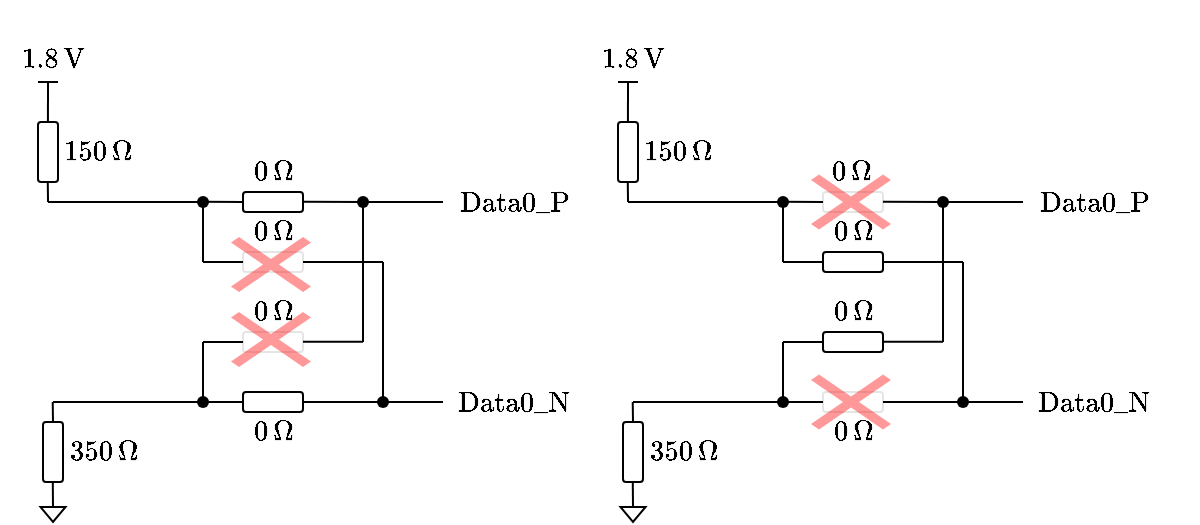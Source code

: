 <mxfile version="24.2.8" type="github">
  <diagram name="Seite-1" id="VKQOc1bhrzCOc8ad0ZN5">
    <mxGraphModel dx="1024" dy="619" grid="1" gridSize="10" guides="1" tooltips="1" connect="1" arrows="1" fold="1" page="1" pageScale="1" pageWidth="827" pageHeight="1169" math="1" shadow="0">
      <root>
        <mxCell id="0" />
        <mxCell id="1" parent="0" />
        <mxCell id="8GNoNin1cAINT3KggE_H-1" value="" style="rounded=1;whiteSpace=wrap;html=1;fillOpacity=100;strokeOpacity=10;rotation=-90;" vertex="1" parent="1">
          <mxGeometry x="287.5" y="154" width="10" height="30" as="geometry" />
        </mxCell>
        <mxCell id="8GNoNin1cAINT3KggE_H-2" value="" style="endArrow=none;html=1;rounded=0;" edge="1" parent="1">
          <mxGeometry width="50" height="50" relative="1" as="geometry">
            <mxPoint x="257.5" y="239" as="sourcePoint" />
            <mxPoint x="257.5" y="209" as="targetPoint" />
          </mxGeometry>
        </mxCell>
        <mxCell id="8GNoNin1cAINT3KggE_H-3" value="" style="endArrow=none;html=1;rounded=0;" edge="1" parent="1" source="8GNoNin1cAINT3KggE_H-24">
          <mxGeometry width="50" height="50" relative="1" as="geometry">
            <mxPoint x="182.5" y="239" as="sourcePoint" />
            <mxPoint x="262.5" y="239" as="targetPoint" />
          </mxGeometry>
        </mxCell>
        <mxCell id="8GNoNin1cAINT3KggE_H-4" value="" style="endArrow=none;html=1;rounded=0;" edge="1" parent="1" source="8GNoNin1cAINT3KggE_H-24">
          <mxGeometry width="50" height="50" relative="1" as="geometry">
            <mxPoint x="257.5" y="239" as="sourcePoint" />
            <mxPoint x="277.5" y="239" as="targetPoint" />
          </mxGeometry>
        </mxCell>
        <mxCell id="8GNoNin1cAINT3KggE_H-5" value="" style="endArrow=none;html=1;rounded=0;exitX=0.5;exitY=0;exitDx=0;exitDy=0;" edge="1" parent="1" source="8GNoNin1cAINT3KggE_H-29">
          <mxGeometry width="50" height="50" relative="1" as="geometry">
            <mxPoint x="271.5" y="139" as="sourcePoint" />
            <mxPoint x="256.5" y="138.9" as="targetPoint" />
          </mxGeometry>
        </mxCell>
        <mxCell id="8GNoNin1cAINT3KggE_H-6" value="" style="rounded=1;whiteSpace=wrap;html=1;" vertex="1" parent="1">
          <mxGeometry x="177.5" y="249" width="10" height="30" as="geometry" />
        </mxCell>
        <mxCell id="8GNoNin1cAINT3KggE_H-7" value="" style="endArrow=none;html=1;rounded=0;" edge="1" parent="1">
          <mxGeometry width="50" height="50" relative="1" as="geometry">
            <mxPoint x="182.5" y="249" as="sourcePoint" />
            <mxPoint x="182.36" y="239" as="targetPoint" />
          </mxGeometry>
        </mxCell>
        <mxCell id="8GNoNin1cAINT3KggE_H-8" value="" style="endArrow=none;html=1;rounded=0;exitX=0;exitY=0.5;exitDx=0;exitDy=0;" edge="1" parent="1" source="8GNoNin1cAINT3KggE_H-9">
          <mxGeometry width="50" height="50" relative="1" as="geometry">
            <mxPoint x="182.39" y="299" as="sourcePoint" />
            <mxPoint x="182.39" y="279" as="targetPoint" />
          </mxGeometry>
        </mxCell>
        <mxCell id="8GNoNin1cAINT3KggE_H-9" value="" style="triangle;whiteSpace=wrap;html=1;rotation=90;" vertex="1" parent="1">
          <mxGeometry x="178.75" y="289" width="7.5" height="12.5" as="geometry" />
        </mxCell>
        <mxCell id="8GNoNin1cAINT3KggE_H-10" value="" style="rounded=1;whiteSpace=wrap;html=1;" vertex="1" parent="1">
          <mxGeometry x="175" y="99" width="10" height="30" as="geometry" />
        </mxCell>
        <mxCell id="8GNoNin1cAINT3KggE_H-11" value="" style="endArrow=none;html=1;rounded=0;" edge="1" parent="1">
          <mxGeometry width="50" height="50" relative="1" as="geometry">
            <mxPoint x="255" y="139" as="sourcePoint" />
            <mxPoint x="260" y="139" as="targetPoint" />
          </mxGeometry>
        </mxCell>
        <mxCell id="8GNoNin1cAINT3KggE_H-13" value="" style="endArrow=none;html=1;rounded=0;" edge="1" parent="1">
          <mxGeometry width="50" height="50" relative="1" as="geometry">
            <mxPoint x="180.02" y="139" as="sourcePoint" />
            <mxPoint x="179.88" y="129" as="targetPoint" />
          </mxGeometry>
        </mxCell>
        <mxCell id="8GNoNin1cAINT3KggE_H-14" value="" style="endArrow=none;html=1;rounded=0;exitX=0;exitY=0.5;exitDx=0;exitDy=0;" edge="1" parent="1">
          <mxGeometry width="50" height="50" relative="1" as="geometry">
            <mxPoint x="179.97" y="99" as="sourcePoint" />
            <mxPoint x="180" y="79" as="targetPoint" />
          </mxGeometry>
        </mxCell>
        <mxCell id="8GNoNin1cAINT3KggE_H-16" value="" style="endArrow=none;html=1;rounded=0;" edge="1" parent="1">
          <mxGeometry width="50" height="50" relative="1" as="geometry">
            <mxPoint x="185" y="79" as="sourcePoint" />
            <mxPoint x="175" y="79" as="targetPoint" />
            <Array as="points">
              <mxPoint x="175" y="79" />
            </Array>
          </mxGeometry>
        </mxCell>
        <mxCell id="8GNoNin1cAINT3KggE_H-17" value="&lt;br&gt;&lt;div&gt;&lt;span lang=&quot;de&quot; class=&quot;BxUVEf ILfuVd&quot;&gt;&lt;span class=&quot;hgKElc&quot;&gt;$$150\,&amp;nbsp; \Omega$$&lt;/span&gt;&lt;/span&gt;&lt;div&gt;&lt;span lang=&quot;de&quot; class=&quot;BxUVEf ILfuVd&quot;&gt;&lt;span class=&quot;hgKElc&quot;&gt;&lt;br&gt;&lt;/span&gt;&lt;/span&gt;&lt;/div&gt;&lt;/div&gt;" style="text;html=1;align=center;verticalAlign=middle;whiteSpace=wrap;rounded=0;opacity=0;" vertex="1" parent="1">
          <mxGeometry x="160" y="99" width="90" height="30" as="geometry" />
        </mxCell>
        <mxCell id="8GNoNin1cAINT3KggE_H-18" value="$$\text{Data0_P}$$" style="text;html=1;align=center;verticalAlign=middle;whiteSpace=wrap;rounded=0;" vertex="1" parent="1">
          <mxGeometry x="387.5" y="124" width="50" height="30" as="geometry" />
        </mxCell>
        <mxCell id="8GNoNin1cAINT3KggE_H-21" value="&lt;br&gt;&lt;div&gt;&lt;span lang=&quot;de&quot; class=&quot;BxUVEf ILfuVd&quot;&gt;&lt;span class=&quot;hgKElc&quot;&gt;$$350\,&amp;nbsp; \Omega$$&lt;/span&gt;&lt;/span&gt;&lt;div&gt;&lt;span lang=&quot;de&quot; class=&quot;BxUVEf ILfuVd&quot;&gt;&lt;span class=&quot;hgKElc&quot;&gt;&lt;br&gt;&lt;/span&gt;&lt;/span&gt;&lt;/div&gt;&lt;/div&gt;" style="text;html=1;align=center;verticalAlign=middle;whiteSpace=wrap;rounded=0;opacity=0;" vertex="1" parent="1">
          <mxGeometry x="162.5" y="249" width="90" height="30" as="geometry" />
        </mxCell>
        <mxCell id="8GNoNin1cAINT3KggE_H-22" value="&lt;br&gt;&lt;div&gt;&lt;span lang=&quot;de&quot; class=&quot;BxUVEf ILfuVd&quot;&gt;&lt;span class=&quot;hgKElc&quot;&gt;$$1.8\, \text{V}$$&lt;/span&gt;&lt;/span&gt;&lt;/div&gt;" style="text;html=1;align=center;verticalAlign=middle;whiteSpace=wrap;rounded=0;opacity=40;" vertex="1" parent="1">
          <mxGeometry x="160" y="50" width="45" height="19" as="geometry" />
        </mxCell>
        <mxCell id="8GNoNin1cAINT3KggE_H-25" value="" style="endArrow=none;html=1;rounded=0;" edge="1" parent="1" source="8GNoNin1cAINT3KggE_H-35">
          <mxGeometry width="50" height="50" relative="1" as="geometry">
            <mxPoint x="255" y="139" as="sourcePoint" />
            <mxPoint x="259" y="139" as="targetPoint" />
          </mxGeometry>
        </mxCell>
        <mxCell id="8GNoNin1cAINT3KggE_H-27" value="$$\text{Data0_N}$$" style="text;html=1;align=center;verticalAlign=middle;whiteSpace=wrap;rounded=0;" vertex="1" parent="1">
          <mxGeometry x="387.5" y="224" width="50" height="30" as="geometry" />
        </mxCell>
        <mxCell id="8GNoNin1cAINT3KggE_H-28" value="" style="rounded=1;whiteSpace=wrap;html=1;fillOpacity=100;strokeOpacity=10;rotation=-90;" vertex="1" parent="1">
          <mxGeometry x="287.5" y="194" width="10" height="30" as="geometry" />
        </mxCell>
        <mxCell id="8GNoNin1cAINT3KggE_H-29" value="" style="rounded=1;whiteSpace=wrap;html=1;fillOpacity=100;strokeOpacity=100;rotation=-90;" vertex="1" parent="1">
          <mxGeometry x="287.5" y="124" width="10" height="30" as="geometry" />
        </mxCell>
        <mxCell id="8GNoNin1cAINT3KggE_H-32" value="" style="rounded=1;whiteSpace=wrap;html=1;fillOpacity=100;strokeOpacity=100;rotation=-90;" vertex="1" parent="1">
          <mxGeometry x="287.5" y="224" width="10" height="30" as="geometry" />
        </mxCell>
        <mxCell id="8GNoNin1cAINT3KggE_H-36" value="" style="endArrow=none;html=1;rounded=0;" edge="1" parent="1">
          <mxGeometry width="50" height="50" relative="1" as="geometry">
            <mxPoint x="180" y="139" as="sourcePoint" />
            <mxPoint x="255" y="139" as="targetPoint" />
          </mxGeometry>
        </mxCell>
        <mxCell id="8GNoNin1cAINT3KggE_H-37" value="" style="endArrow=none;html=1;rounded=0;" edge="1" parent="1" target="8GNoNin1cAINT3KggE_H-24">
          <mxGeometry width="50" height="50" relative="1" as="geometry">
            <mxPoint x="257.5" y="239" as="sourcePoint" />
            <mxPoint x="277.5" y="239" as="targetPoint" />
          </mxGeometry>
        </mxCell>
        <mxCell id="8GNoNin1cAINT3KggE_H-39" value="" style="endArrow=none;html=1;rounded=0;" edge="1" parent="1" source="8GNoNin1cAINT3KggE_H-35">
          <mxGeometry width="50" height="50" relative="1" as="geometry">
            <mxPoint x="257.4" y="164" as="sourcePoint" />
            <mxPoint x="257.4" y="139" as="targetPoint" />
          </mxGeometry>
        </mxCell>
        <mxCell id="8GNoNin1cAINT3KggE_H-41" value="" style="endArrow=none;html=1;rounded=0;" edge="1" parent="1" target="8GNoNin1cAINT3KggE_H-24">
          <mxGeometry width="50" height="50" relative="1" as="geometry">
            <mxPoint x="182.5" y="239" as="sourcePoint" />
            <mxPoint x="262.5" y="239" as="targetPoint" />
          </mxGeometry>
        </mxCell>
        <mxCell id="8GNoNin1cAINT3KggE_H-24" value="" style="shape=waypoint;sketch=0;fillStyle=solid;size=6;pointerEvents=1;points=[];fillColor=none;resizable=0;rotatable=0;perimeter=centerPerimeter;snapToPoint=1;" vertex="1" parent="1">
          <mxGeometry x="247.5" y="229" width="20" height="20" as="geometry" />
        </mxCell>
        <mxCell id="8GNoNin1cAINT3KggE_H-42" style="edgeStyle=orthogonalEdgeStyle;rounded=0;orthogonalLoop=1;jettySize=auto;html=1;entryX=0;entryY=0.2;entryDx=0;entryDy=0;entryPerimeter=0;" edge="1" parent="1">
          <mxGeometry relative="1" as="geometry">
            <mxPoint x="255" y="139" as="sourcePoint" />
            <mxPoint x="255" y="139" as="targetPoint" />
          </mxGeometry>
        </mxCell>
        <mxCell id="8GNoNin1cAINT3KggE_H-43" value="" style="endArrow=none;html=1;rounded=0;" edge="1" parent="1" target="8GNoNin1cAINT3KggE_H-35">
          <mxGeometry width="50" height="50" relative="1" as="geometry">
            <mxPoint x="255" y="139" as="sourcePoint" />
            <mxPoint x="259" y="139" as="targetPoint" />
          </mxGeometry>
        </mxCell>
        <mxCell id="8GNoNin1cAINT3KggE_H-44" value="" style="endArrow=none;html=1;rounded=0;" edge="1" parent="1" target="8GNoNin1cAINT3KggE_H-35">
          <mxGeometry width="50" height="50" relative="1" as="geometry">
            <mxPoint x="257.5" y="169" as="sourcePoint" />
            <mxPoint x="257.4" y="139" as="targetPoint" />
          </mxGeometry>
        </mxCell>
        <mxCell id="8GNoNin1cAINT3KggE_H-35" value="" style="shape=waypoint;sketch=0;fillStyle=solid;size=6;pointerEvents=1;points=[];fillColor=none;resizable=0;rotatable=0;perimeter=centerPerimeter;snapToPoint=1;" vertex="1" parent="1">
          <mxGeometry x="247.5" y="129" width="20" height="20" as="geometry" />
        </mxCell>
        <mxCell id="8GNoNin1cAINT3KggE_H-46" value="" style="endArrow=none;html=1;rounded=0;entryX=0.5;entryY=0;entryDx=0;entryDy=0;" edge="1" parent="1" target="8GNoNin1cAINT3KggE_H-28">
          <mxGeometry width="50" height="50" relative="1" as="geometry">
            <mxPoint x="257.5" y="209" as="sourcePoint" />
            <mxPoint x="317.5" y="169" as="targetPoint" />
          </mxGeometry>
        </mxCell>
        <mxCell id="8GNoNin1cAINT3KggE_H-47" value="" style="endArrow=none;html=1;rounded=0;entryX=0.5;entryY=0;entryDx=0;entryDy=0;" edge="1" parent="1" target="8GNoNin1cAINT3KggE_H-1">
          <mxGeometry width="50" height="50" relative="1" as="geometry">
            <mxPoint x="257.5" y="169" as="sourcePoint" />
            <mxPoint x="317.5" y="169" as="targetPoint" />
          </mxGeometry>
        </mxCell>
        <mxCell id="8GNoNin1cAINT3KggE_H-48" value="" style="endArrow=none;html=1;rounded=0;exitX=0.5;exitY=1;exitDx=0;exitDy=0;" edge="1" parent="1" source="8GNoNin1cAINT3KggE_H-1">
          <mxGeometry width="50" height="50" relative="1" as="geometry">
            <mxPoint x="297.5" y="249" as="sourcePoint" />
            <mxPoint x="347.5" y="169" as="targetPoint" />
          </mxGeometry>
        </mxCell>
        <mxCell id="8GNoNin1cAINT3KggE_H-49" value="" style="endArrow=none;html=1;rounded=0;exitX=0.5;exitY=1;exitDx=0;exitDy=0;" edge="1" parent="1">
          <mxGeometry width="50" height="50" relative="1" as="geometry">
            <mxPoint x="307.5" y="208.92" as="sourcePoint" />
            <mxPoint x="337.5" y="208.92" as="targetPoint" />
          </mxGeometry>
        </mxCell>
        <mxCell id="8GNoNin1cAINT3KggE_H-50" value="" style="endArrow=none;html=1;rounded=0;" edge="1" parent="1">
          <mxGeometry width="50" height="50" relative="1" as="geometry">
            <mxPoint x="337.5" y="209" as="sourcePoint" />
            <mxPoint x="337.5" y="139" as="targetPoint" />
          </mxGeometry>
        </mxCell>
        <mxCell id="8GNoNin1cAINT3KggE_H-51" value="" style="endArrow=none;html=1;rounded=0;" edge="1" parent="1" source="8GNoNin1cAINT3KggE_H-52">
          <mxGeometry width="50" height="50" relative="1" as="geometry">
            <mxPoint x="367.5" y="139" as="sourcePoint" />
            <mxPoint x="307.5" y="138.92" as="targetPoint" />
          </mxGeometry>
        </mxCell>
        <mxCell id="8GNoNin1cAINT3KggE_H-53" value="" style="endArrow=none;html=1;rounded=0;" edge="1" parent="1" target="8GNoNin1cAINT3KggE_H-52">
          <mxGeometry width="50" height="50" relative="1" as="geometry">
            <mxPoint x="377.5" y="139" as="sourcePoint" />
            <mxPoint x="307.5" y="138.92" as="targetPoint" />
          </mxGeometry>
        </mxCell>
        <mxCell id="8GNoNin1cAINT3KggE_H-52" value="" style="shape=waypoint;sketch=0;fillStyle=solid;size=6;pointerEvents=1;points=[];fillColor=none;resizable=0;rotatable=0;perimeter=centerPerimeter;snapToPoint=1;" vertex="1" parent="1">
          <mxGeometry x="327.5" y="129" width="20" height="20" as="geometry" />
        </mxCell>
        <mxCell id="8GNoNin1cAINT3KggE_H-54" value="" style="endArrow=none;html=1;rounded=0;" edge="1" parent="1">
          <mxGeometry width="50" height="50" relative="1" as="geometry">
            <mxPoint x="347.5" y="239" as="sourcePoint" />
            <mxPoint x="347.5" y="169" as="targetPoint" />
          </mxGeometry>
        </mxCell>
        <mxCell id="8GNoNin1cAINT3KggE_H-55" value="" style="endArrow=none;html=1;rounded=0;exitDx=0;exitDy=0;" edge="1" parent="1" source="8GNoNin1cAINT3KggE_H-56">
          <mxGeometry width="50" height="50" relative="1" as="geometry">
            <mxPoint x="297.5" y="259" as="sourcePoint" />
            <mxPoint x="377.5" y="239" as="targetPoint" />
          </mxGeometry>
        </mxCell>
        <mxCell id="8GNoNin1cAINT3KggE_H-57" value="" style="endArrow=none;html=1;rounded=0;exitX=0.5;exitY=1;exitDx=0;exitDy=0;" edge="1" parent="1" source="8GNoNin1cAINT3KggE_H-32" target="8GNoNin1cAINT3KggE_H-56">
          <mxGeometry width="50" height="50" relative="1" as="geometry">
            <mxPoint x="307.5" y="239" as="sourcePoint" />
            <mxPoint x="377.5" y="239" as="targetPoint" />
          </mxGeometry>
        </mxCell>
        <mxCell id="8GNoNin1cAINT3KggE_H-56" value="" style="shape=waypoint;sketch=0;fillStyle=solid;size=6;pointerEvents=1;points=[];fillColor=none;resizable=0;rotatable=0;perimeter=centerPerimeter;snapToPoint=1;" vertex="1" parent="1">
          <mxGeometry x="337.5" y="229" width="20" height="20" as="geometry" />
        </mxCell>
        <mxCell id="8GNoNin1cAINT3KggE_H-59" value="&lt;br&gt;&lt;div&gt;&lt;span lang=&quot;de&quot; class=&quot;BxUVEf ILfuVd&quot;&gt;&lt;span class=&quot;hgKElc&quot;&gt;$$0\,&amp;nbsp; \Omega$$&lt;/span&gt;&lt;/span&gt;&lt;div&gt;&lt;span lang=&quot;de&quot; class=&quot;BxUVEf ILfuVd&quot;&gt;&lt;span class=&quot;hgKElc&quot;&gt;&lt;br&gt;&lt;/span&gt;&lt;/span&gt;&lt;/div&gt;&lt;/div&gt;" style="text;html=1;align=center;verticalAlign=middle;whiteSpace=wrap;rounded=0;opacity=0;" vertex="1" parent="1">
          <mxGeometry x="247.5" y="239" width="90" height="30" as="geometry" />
        </mxCell>
        <mxCell id="8GNoNin1cAINT3KggE_H-60" value="&lt;br&gt;&lt;div&gt;&lt;span lang=&quot;de&quot; class=&quot;BxUVEf ILfuVd&quot;&gt;&lt;span class=&quot;hgKElc&quot;&gt;$$0\,&amp;nbsp; \Omega$$&lt;/span&gt;&lt;/span&gt;&lt;div&gt;&lt;span lang=&quot;de&quot; class=&quot;BxUVEf ILfuVd&quot;&gt;&lt;span class=&quot;hgKElc&quot;&gt;&lt;br&gt;&lt;/span&gt;&lt;/span&gt;&lt;/div&gt;&lt;/div&gt;" style="text;html=1;align=center;verticalAlign=middle;whiteSpace=wrap;rounded=0;opacity=0;" vertex="1" parent="1">
          <mxGeometry x="247.5" y="179" width="90" height="30" as="geometry" />
        </mxCell>
        <mxCell id="8GNoNin1cAINT3KggE_H-61" value="&lt;br&gt;&lt;div&gt;&lt;span lang=&quot;de&quot; class=&quot;BxUVEf ILfuVd&quot;&gt;&lt;span class=&quot;hgKElc&quot;&gt;$$0\,&amp;nbsp; \Omega$$&lt;/span&gt;&lt;/span&gt;&lt;div&gt;&lt;span lang=&quot;de&quot; class=&quot;BxUVEf ILfuVd&quot;&gt;&lt;span class=&quot;hgKElc&quot;&gt;&lt;br&gt;&lt;/span&gt;&lt;/span&gt;&lt;/div&gt;&lt;/div&gt;" style="text;html=1;align=center;verticalAlign=middle;whiteSpace=wrap;rounded=0;opacity=0;" vertex="1" parent="1">
          <mxGeometry x="247.5" y="139" width="90" height="30" as="geometry" />
        </mxCell>
        <mxCell id="8GNoNin1cAINT3KggE_H-62" value="&lt;br&gt;&lt;div&gt;&lt;span lang=&quot;de&quot; class=&quot;BxUVEf ILfuVd&quot;&gt;&lt;span class=&quot;hgKElc&quot;&gt;$$0\,&amp;nbsp; \Omega$$&lt;/span&gt;&lt;/span&gt;&lt;div&gt;&lt;span lang=&quot;de&quot; class=&quot;BxUVEf ILfuVd&quot;&gt;&lt;span class=&quot;hgKElc&quot;&gt;&lt;br&gt;&lt;/span&gt;&lt;/span&gt;&lt;/div&gt;&lt;/div&gt;" style="text;html=1;align=center;verticalAlign=middle;whiteSpace=wrap;rounded=0;opacity=0;" vertex="1" parent="1">
          <mxGeometry x="247.5" y="109" width="90" height="30" as="geometry" />
        </mxCell>
        <mxCell id="8GNoNin1cAINT3KggE_H-64" value="" style="shape=mxgraph.mockup.markup.redX;fillColor=#ff0000;html=1;shadow=0;whiteSpace=wrap;strokeColor=none;strokeOpacity=40;fillOpacity=40;" vertex="1" parent="1">
          <mxGeometry x="271.5" y="156.5" width="40" height="27.5" as="geometry" />
        </mxCell>
        <mxCell id="8GNoNin1cAINT3KggE_H-65" value="" style="shape=mxgraph.mockup.markup.redX;fillColor=#ff0000;html=1;shadow=0;whiteSpace=wrap;strokeColor=none;strokeOpacity=40;fillOpacity=40;" vertex="1" parent="1">
          <mxGeometry x="271.5" y="194" width="40" height="27.5" as="geometry" />
        </mxCell>
        <mxCell id="8GNoNin1cAINT3KggE_H-68" value="" style="rounded=1;whiteSpace=wrap;html=1;fillOpacity=100;strokeOpacity=100;rotation=-90;" vertex="1" parent="1">
          <mxGeometry x="577.5" y="154" width="10" height="30" as="geometry" />
        </mxCell>
        <mxCell id="8GNoNin1cAINT3KggE_H-69" value="" style="endArrow=none;html=1;rounded=0;" edge="1" parent="1">
          <mxGeometry width="50" height="50" relative="1" as="geometry">
            <mxPoint x="547.5" y="239" as="sourcePoint" />
            <mxPoint x="547.5" y="209" as="targetPoint" />
          </mxGeometry>
        </mxCell>
        <mxCell id="8GNoNin1cAINT3KggE_H-70" value="" style="endArrow=none;html=1;rounded=0;" edge="1" parent="1" source="8GNoNin1cAINT3KggE_H-95">
          <mxGeometry width="50" height="50" relative="1" as="geometry">
            <mxPoint x="472.5" y="239" as="sourcePoint" />
            <mxPoint x="552.5" y="239" as="targetPoint" />
          </mxGeometry>
        </mxCell>
        <mxCell id="8GNoNin1cAINT3KggE_H-71" value="" style="endArrow=none;html=1;rounded=0;" edge="1" parent="1" source="8GNoNin1cAINT3KggE_H-95">
          <mxGeometry width="50" height="50" relative="1" as="geometry">
            <mxPoint x="547.5" y="239" as="sourcePoint" />
            <mxPoint x="567.5" y="239" as="targetPoint" />
          </mxGeometry>
        </mxCell>
        <mxCell id="8GNoNin1cAINT3KggE_H-72" value="" style="endArrow=none;html=1;rounded=0;exitX=0.5;exitY=0;exitDx=0;exitDy=0;" edge="1" parent="1" source="8GNoNin1cAINT3KggE_H-89">
          <mxGeometry width="50" height="50" relative="1" as="geometry">
            <mxPoint x="561.5" y="139" as="sourcePoint" />
            <mxPoint x="546.5" y="138.9" as="targetPoint" />
          </mxGeometry>
        </mxCell>
        <mxCell id="8GNoNin1cAINT3KggE_H-73" value="" style="rounded=1;whiteSpace=wrap;html=1;" vertex="1" parent="1">
          <mxGeometry x="467.5" y="249" width="10" height="30" as="geometry" />
        </mxCell>
        <mxCell id="8GNoNin1cAINT3KggE_H-74" value="" style="endArrow=none;html=1;rounded=0;" edge="1" parent="1">
          <mxGeometry width="50" height="50" relative="1" as="geometry">
            <mxPoint x="472.5" y="249" as="sourcePoint" />
            <mxPoint x="472.36" y="239" as="targetPoint" />
          </mxGeometry>
        </mxCell>
        <mxCell id="8GNoNin1cAINT3KggE_H-75" value="" style="endArrow=none;html=1;rounded=0;exitX=0;exitY=0.5;exitDx=0;exitDy=0;" edge="1" parent="1" source="8GNoNin1cAINT3KggE_H-76">
          <mxGeometry width="50" height="50" relative="1" as="geometry">
            <mxPoint x="472.39" y="299" as="sourcePoint" />
            <mxPoint x="472.39" y="279" as="targetPoint" />
          </mxGeometry>
        </mxCell>
        <mxCell id="8GNoNin1cAINT3KggE_H-76" value="" style="triangle;whiteSpace=wrap;html=1;rotation=90;" vertex="1" parent="1">
          <mxGeometry x="468.75" y="289" width="7.5" height="12.5" as="geometry" />
        </mxCell>
        <mxCell id="8GNoNin1cAINT3KggE_H-77" value="" style="rounded=1;whiteSpace=wrap;html=1;" vertex="1" parent="1">
          <mxGeometry x="465" y="99" width="10" height="30" as="geometry" />
        </mxCell>
        <mxCell id="8GNoNin1cAINT3KggE_H-78" value="" style="endArrow=none;html=1;rounded=0;" edge="1" parent="1">
          <mxGeometry width="50" height="50" relative="1" as="geometry">
            <mxPoint x="545" y="139" as="sourcePoint" />
            <mxPoint x="550" y="139" as="targetPoint" />
          </mxGeometry>
        </mxCell>
        <mxCell id="8GNoNin1cAINT3KggE_H-79" value="" style="endArrow=none;html=1;rounded=0;" edge="1" parent="1">
          <mxGeometry width="50" height="50" relative="1" as="geometry">
            <mxPoint x="470.02" y="139" as="sourcePoint" />
            <mxPoint x="469.88" y="129" as="targetPoint" />
          </mxGeometry>
        </mxCell>
        <mxCell id="8GNoNin1cAINT3KggE_H-80" value="" style="endArrow=none;html=1;rounded=0;exitX=0;exitY=0.5;exitDx=0;exitDy=0;" edge="1" parent="1">
          <mxGeometry width="50" height="50" relative="1" as="geometry">
            <mxPoint x="469.97" y="99" as="sourcePoint" />
            <mxPoint x="470" y="79" as="targetPoint" />
          </mxGeometry>
        </mxCell>
        <mxCell id="8GNoNin1cAINT3KggE_H-81" value="" style="endArrow=none;html=1;rounded=0;" edge="1" parent="1">
          <mxGeometry width="50" height="50" relative="1" as="geometry">
            <mxPoint x="475" y="79" as="sourcePoint" />
            <mxPoint x="465" y="79" as="targetPoint" />
            <Array as="points">
              <mxPoint x="465" y="79" />
            </Array>
          </mxGeometry>
        </mxCell>
        <mxCell id="8GNoNin1cAINT3KggE_H-82" value="&lt;br&gt;&lt;div&gt;&lt;span lang=&quot;de&quot; class=&quot;BxUVEf ILfuVd&quot;&gt;&lt;span class=&quot;hgKElc&quot;&gt;$$150\,&amp;nbsp; \Omega$$&lt;/span&gt;&lt;/span&gt;&lt;div&gt;&lt;span lang=&quot;de&quot; class=&quot;BxUVEf ILfuVd&quot;&gt;&lt;span class=&quot;hgKElc&quot;&gt;&lt;br&gt;&lt;/span&gt;&lt;/span&gt;&lt;/div&gt;&lt;/div&gt;" style="text;html=1;align=center;verticalAlign=middle;whiteSpace=wrap;rounded=0;opacity=0;" vertex="1" parent="1">
          <mxGeometry x="450" y="99" width="90" height="30" as="geometry" />
        </mxCell>
        <mxCell id="8GNoNin1cAINT3KggE_H-83" value="$$\text{Data0_P}$$" style="text;html=1;align=center;verticalAlign=middle;whiteSpace=wrap;rounded=0;" vertex="1" parent="1">
          <mxGeometry x="677.5" y="124" width="50" height="30" as="geometry" />
        </mxCell>
        <mxCell id="8GNoNin1cAINT3KggE_H-84" value="&lt;br&gt;&lt;div&gt;&lt;span lang=&quot;de&quot; class=&quot;BxUVEf ILfuVd&quot;&gt;&lt;span class=&quot;hgKElc&quot;&gt;$$350\,&amp;nbsp; \Omega$$&lt;/span&gt;&lt;/span&gt;&lt;div&gt;&lt;span lang=&quot;de&quot; class=&quot;BxUVEf ILfuVd&quot;&gt;&lt;span class=&quot;hgKElc&quot;&gt;&lt;br&gt;&lt;/span&gt;&lt;/span&gt;&lt;/div&gt;&lt;/div&gt;" style="text;html=1;align=center;verticalAlign=middle;whiteSpace=wrap;rounded=0;opacity=0;" vertex="1" parent="1">
          <mxGeometry x="452.5" y="249" width="90" height="30" as="geometry" />
        </mxCell>
        <mxCell id="8GNoNin1cAINT3KggE_H-85" value="&lt;br&gt;&lt;div&gt;&lt;span lang=&quot;de&quot; class=&quot;BxUVEf ILfuVd&quot;&gt;&lt;span class=&quot;hgKElc&quot;&gt;$$1.8\, \text{V}$$&lt;/span&gt;&lt;/span&gt;&lt;/div&gt;" style="text;html=1;align=center;verticalAlign=middle;whiteSpace=wrap;rounded=0;opacity=40;" vertex="1" parent="1">
          <mxGeometry x="450" y="50" width="45" height="19" as="geometry" />
        </mxCell>
        <mxCell id="8GNoNin1cAINT3KggE_H-86" value="" style="endArrow=none;html=1;rounded=0;" edge="1" parent="1" source="8GNoNin1cAINT3KggE_H-99">
          <mxGeometry width="50" height="50" relative="1" as="geometry">
            <mxPoint x="545" y="139" as="sourcePoint" />
            <mxPoint x="549" y="139" as="targetPoint" />
          </mxGeometry>
        </mxCell>
        <mxCell id="8GNoNin1cAINT3KggE_H-87" value="$$\text{Data0_N}$$" style="text;html=1;align=center;verticalAlign=middle;whiteSpace=wrap;rounded=0;" vertex="1" parent="1">
          <mxGeometry x="677.5" y="224" width="50" height="30" as="geometry" />
        </mxCell>
        <mxCell id="8GNoNin1cAINT3KggE_H-88" value="" style="rounded=1;whiteSpace=wrap;html=1;fillOpacity=100;strokeOpacity=100;rotation=-90;" vertex="1" parent="1">
          <mxGeometry x="577.5" y="194" width="10" height="30" as="geometry" />
        </mxCell>
        <mxCell id="8GNoNin1cAINT3KggE_H-89" value="" style="rounded=1;whiteSpace=wrap;html=1;fillOpacity=100;strokeOpacity=10;rotation=-90;" vertex="1" parent="1">
          <mxGeometry x="577.5" y="124" width="10" height="30" as="geometry" />
        </mxCell>
        <mxCell id="8GNoNin1cAINT3KggE_H-90" value="" style="rounded=1;whiteSpace=wrap;html=1;fillOpacity=100;strokeOpacity=10;rotation=-90;" vertex="1" parent="1">
          <mxGeometry x="577.5" y="224" width="10" height="30" as="geometry" />
        </mxCell>
        <mxCell id="8GNoNin1cAINT3KggE_H-91" value="" style="endArrow=none;html=1;rounded=0;" edge="1" parent="1">
          <mxGeometry width="50" height="50" relative="1" as="geometry">
            <mxPoint x="470" y="139" as="sourcePoint" />
            <mxPoint x="545" y="139" as="targetPoint" />
          </mxGeometry>
        </mxCell>
        <mxCell id="8GNoNin1cAINT3KggE_H-92" value="" style="endArrow=none;html=1;rounded=0;" edge="1" parent="1" target="8GNoNin1cAINT3KggE_H-95">
          <mxGeometry width="50" height="50" relative="1" as="geometry">
            <mxPoint x="547.5" y="239" as="sourcePoint" />
            <mxPoint x="567.5" y="239" as="targetPoint" />
          </mxGeometry>
        </mxCell>
        <mxCell id="8GNoNin1cAINT3KggE_H-93" value="" style="endArrow=none;html=1;rounded=0;" edge="1" parent="1" source="8GNoNin1cAINT3KggE_H-99">
          <mxGeometry width="50" height="50" relative="1" as="geometry">
            <mxPoint x="547.4" y="164" as="sourcePoint" />
            <mxPoint x="547.4" y="139" as="targetPoint" />
          </mxGeometry>
        </mxCell>
        <mxCell id="8GNoNin1cAINT3KggE_H-94" value="" style="endArrow=none;html=1;rounded=0;" edge="1" parent="1" target="8GNoNin1cAINT3KggE_H-95">
          <mxGeometry width="50" height="50" relative="1" as="geometry">
            <mxPoint x="472.5" y="239" as="sourcePoint" />
            <mxPoint x="552.5" y="239" as="targetPoint" />
          </mxGeometry>
        </mxCell>
        <mxCell id="8GNoNin1cAINT3KggE_H-95" value="" style="shape=waypoint;sketch=0;fillStyle=solid;size=6;pointerEvents=1;points=[];fillColor=none;resizable=0;rotatable=0;perimeter=centerPerimeter;snapToPoint=1;" vertex="1" parent="1">
          <mxGeometry x="537.5" y="229" width="20" height="20" as="geometry" />
        </mxCell>
        <mxCell id="8GNoNin1cAINT3KggE_H-96" style="edgeStyle=orthogonalEdgeStyle;rounded=0;orthogonalLoop=1;jettySize=auto;html=1;entryX=0;entryY=0.2;entryDx=0;entryDy=0;entryPerimeter=0;" edge="1" parent="1">
          <mxGeometry relative="1" as="geometry">
            <mxPoint x="545" y="139" as="sourcePoint" />
            <mxPoint x="545" y="139" as="targetPoint" />
          </mxGeometry>
        </mxCell>
        <mxCell id="8GNoNin1cAINT3KggE_H-97" value="" style="endArrow=none;html=1;rounded=0;" edge="1" parent="1" target="8GNoNin1cAINT3KggE_H-99">
          <mxGeometry width="50" height="50" relative="1" as="geometry">
            <mxPoint x="545" y="139" as="sourcePoint" />
            <mxPoint x="549" y="139" as="targetPoint" />
          </mxGeometry>
        </mxCell>
        <mxCell id="8GNoNin1cAINT3KggE_H-98" value="" style="endArrow=none;html=1;rounded=0;" edge="1" parent="1" target="8GNoNin1cAINT3KggE_H-99">
          <mxGeometry width="50" height="50" relative="1" as="geometry">
            <mxPoint x="547.5" y="169" as="sourcePoint" />
            <mxPoint x="547.4" y="139" as="targetPoint" />
          </mxGeometry>
        </mxCell>
        <mxCell id="8GNoNin1cAINT3KggE_H-99" value="" style="shape=waypoint;sketch=0;fillStyle=solid;size=6;pointerEvents=1;points=[];fillColor=none;resizable=0;rotatable=0;perimeter=centerPerimeter;snapToPoint=1;" vertex="1" parent="1">
          <mxGeometry x="537.5" y="129" width="20" height="20" as="geometry" />
        </mxCell>
        <mxCell id="8GNoNin1cAINT3KggE_H-100" value="" style="endArrow=none;html=1;rounded=0;entryX=0.5;entryY=0;entryDx=0;entryDy=0;" edge="1" parent="1" target="8GNoNin1cAINT3KggE_H-88">
          <mxGeometry width="50" height="50" relative="1" as="geometry">
            <mxPoint x="547.5" y="209" as="sourcePoint" />
            <mxPoint x="607.5" y="169" as="targetPoint" />
          </mxGeometry>
        </mxCell>
        <mxCell id="8GNoNin1cAINT3KggE_H-101" value="" style="endArrow=none;html=1;rounded=0;entryX=0.5;entryY=0;entryDx=0;entryDy=0;" edge="1" parent="1" target="8GNoNin1cAINT3KggE_H-68">
          <mxGeometry width="50" height="50" relative="1" as="geometry">
            <mxPoint x="547.5" y="169" as="sourcePoint" />
            <mxPoint x="607.5" y="169" as="targetPoint" />
          </mxGeometry>
        </mxCell>
        <mxCell id="8GNoNin1cAINT3KggE_H-102" value="" style="endArrow=none;html=1;rounded=0;exitX=0.5;exitY=1;exitDx=0;exitDy=0;" edge="1" parent="1" source="8GNoNin1cAINT3KggE_H-68">
          <mxGeometry width="50" height="50" relative="1" as="geometry">
            <mxPoint x="587.5" y="249" as="sourcePoint" />
            <mxPoint x="637.5" y="169" as="targetPoint" />
          </mxGeometry>
        </mxCell>
        <mxCell id="8GNoNin1cAINT3KggE_H-103" value="" style="endArrow=none;html=1;rounded=0;exitX=0.5;exitY=1;exitDx=0;exitDy=0;" edge="1" parent="1">
          <mxGeometry width="50" height="50" relative="1" as="geometry">
            <mxPoint x="597.5" y="208.92" as="sourcePoint" />
            <mxPoint x="627.5" y="208.92" as="targetPoint" />
          </mxGeometry>
        </mxCell>
        <mxCell id="8GNoNin1cAINT3KggE_H-104" value="" style="endArrow=none;html=1;rounded=0;" edge="1" parent="1">
          <mxGeometry width="50" height="50" relative="1" as="geometry">
            <mxPoint x="627.5" y="209" as="sourcePoint" />
            <mxPoint x="627.5" y="139" as="targetPoint" />
          </mxGeometry>
        </mxCell>
        <mxCell id="8GNoNin1cAINT3KggE_H-105" value="" style="endArrow=none;html=1;rounded=0;" edge="1" parent="1" source="8GNoNin1cAINT3KggE_H-107">
          <mxGeometry width="50" height="50" relative="1" as="geometry">
            <mxPoint x="657.5" y="139" as="sourcePoint" />
            <mxPoint x="597.5" y="138.92" as="targetPoint" />
          </mxGeometry>
        </mxCell>
        <mxCell id="8GNoNin1cAINT3KggE_H-106" value="" style="endArrow=none;html=1;rounded=0;" edge="1" parent="1" target="8GNoNin1cAINT3KggE_H-107">
          <mxGeometry width="50" height="50" relative="1" as="geometry">
            <mxPoint x="667.5" y="139" as="sourcePoint" />
            <mxPoint x="597.5" y="138.92" as="targetPoint" />
          </mxGeometry>
        </mxCell>
        <mxCell id="8GNoNin1cAINT3KggE_H-107" value="" style="shape=waypoint;sketch=0;fillStyle=solid;size=6;pointerEvents=1;points=[];fillColor=none;resizable=0;rotatable=0;perimeter=centerPerimeter;snapToPoint=1;" vertex="1" parent="1">
          <mxGeometry x="617.5" y="129" width="20" height="20" as="geometry" />
        </mxCell>
        <mxCell id="8GNoNin1cAINT3KggE_H-108" value="" style="endArrow=none;html=1;rounded=0;" edge="1" parent="1">
          <mxGeometry width="50" height="50" relative="1" as="geometry">
            <mxPoint x="637.5" y="239" as="sourcePoint" />
            <mxPoint x="637.5" y="169" as="targetPoint" />
          </mxGeometry>
        </mxCell>
        <mxCell id="8GNoNin1cAINT3KggE_H-109" value="" style="endArrow=none;html=1;rounded=0;exitDx=0;exitDy=0;" edge="1" parent="1" source="8GNoNin1cAINT3KggE_H-111">
          <mxGeometry width="50" height="50" relative="1" as="geometry">
            <mxPoint x="587.5" y="259" as="sourcePoint" />
            <mxPoint x="667.5" y="239" as="targetPoint" />
          </mxGeometry>
        </mxCell>
        <mxCell id="8GNoNin1cAINT3KggE_H-110" value="" style="endArrow=none;html=1;rounded=0;exitX=0.5;exitY=1;exitDx=0;exitDy=0;" edge="1" parent="1" source="8GNoNin1cAINT3KggE_H-90" target="8GNoNin1cAINT3KggE_H-111">
          <mxGeometry width="50" height="50" relative="1" as="geometry">
            <mxPoint x="597.5" y="239" as="sourcePoint" />
            <mxPoint x="667.5" y="239" as="targetPoint" />
          </mxGeometry>
        </mxCell>
        <mxCell id="8GNoNin1cAINT3KggE_H-111" value="" style="shape=waypoint;sketch=0;fillStyle=solid;size=6;pointerEvents=1;points=[];fillColor=none;resizable=0;rotatable=0;perimeter=centerPerimeter;snapToPoint=1;" vertex="1" parent="1">
          <mxGeometry x="627.5" y="229" width="20" height="20" as="geometry" />
        </mxCell>
        <mxCell id="8GNoNin1cAINT3KggE_H-112" value="&lt;br&gt;&lt;div&gt;&lt;span lang=&quot;de&quot; class=&quot;BxUVEf ILfuVd&quot;&gt;&lt;span class=&quot;hgKElc&quot;&gt;$$0\,&amp;nbsp; \Omega$$&lt;/span&gt;&lt;/span&gt;&lt;div&gt;&lt;span lang=&quot;de&quot; class=&quot;BxUVEf ILfuVd&quot;&gt;&lt;span class=&quot;hgKElc&quot;&gt;&lt;br&gt;&lt;/span&gt;&lt;/span&gt;&lt;/div&gt;&lt;/div&gt;" style="text;html=1;align=center;verticalAlign=middle;whiteSpace=wrap;rounded=0;opacity=0;" vertex="1" parent="1">
          <mxGeometry x="537.5" y="239" width="90" height="30" as="geometry" />
        </mxCell>
        <mxCell id="8GNoNin1cAINT3KggE_H-113" value="&lt;br&gt;&lt;div&gt;&lt;span lang=&quot;de&quot; class=&quot;BxUVEf ILfuVd&quot;&gt;&lt;span class=&quot;hgKElc&quot;&gt;$$0\,&amp;nbsp; \Omega$$&lt;/span&gt;&lt;/span&gt;&lt;div&gt;&lt;span lang=&quot;de&quot; class=&quot;BxUVEf ILfuVd&quot;&gt;&lt;span class=&quot;hgKElc&quot;&gt;&lt;br&gt;&lt;/span&gt;&lt;/span&gt;&lt;/div&gt;&lt;/div&gt;" style="text;html=1;align=center;verticalAlign=middle;whiteSpace=wrap;rounded=0;opacity=0;" vertex="1" parent="1">
          <mxGeometry x="537.5" y="179" width="90" height="30" as="geometry" />
        </mxCell>
        <mxCell id="8GNoNin1cAINT3KggE_H-114" value="&lt;br&gt;&lt;div&gt;&lt;span lang=&quot;de&quot; class=&quot;BxUVEf ILfuVd&quot;&gt;&lt;span class=&quot;hgKElc&quot;&gt;$$0\,&amp;nbsp; \Omega$$&lt;/span&gt;&lt;/span&gt;&lt;div&gt;&lt;span lang=&quot;de&quot; class=&quot;BxUVEf ILfuVd&quot;&gt;&lt;span class=&quot;hgKElc&quot;&gt;&lt;br&gt;&lt;/span&gt;&lt;/span&gt;&lt;/div&gt;&lt;/div&gt;" style="text;html=1;align=center;verticalAlign=middle;whiteSpace=wrap;rounded=0;opacity=0;" vertex="1" parent="1">
          <mxGeometry x="537.5" y="139" width="90" height="30" as="geometry" />
        </mxCell>
        <mxCell id="8GNoNin1cAINT3KggE_H-115" value="&lt;br&gt;&lt;div&gt;&lt;span lang=&quot;de&quot; class=&quot;BxUVEf ILfuVd&quot;&gt;&lt;span class=&quot;hgKElc&quot;&gt;$$0\,&amp;nbsp; \Omega$$&lt;/span&gt;&lt;/span&gt;&lt;div&gt;&lt;span lang=&quot;de&quot; class=&quot;BxUVEf ILfuVd&quot;&gt;&lt;span class=&quot;hgKElc&quot;&gt;&lt;br&gt;&lt;/span&gt;&lt;/span&gt;&lt;/div&gt;&lt;/div&gt;" style="text;html=1;align=center;verticalAlign=middle;whiteSpace=wrap;rounded=0;opacity=0;" vertex="1" parent="1">
          <mxGeometry x="536.5" y="109" width="90" height="30" as="geometry" />
        </mxCell>
        <mxCell id="8GNoNin1cAINT3KggE_H-116" value="" style="shape=mxgraph.mockup.markup.redX;fillColor=#ff0000;html=1;shadow=0;whiteSpace=wrap;strokeColor=none;strokeOpacity=40;fillOpacity=40;" vertex="1" parent="1">
          <mxGeometry x="561.5" y="125.25" width="40" height="27.5" as="geometry" />
        </mxCell>
        <mxCell id="8GNoNin1cAINT3KggE_H-117" value="" style="shape=mxgraph.mockup.markup.redX;fillColor=#ff0000;html=1;shadow=0;whiteSpace=wrap;strokeColor=none;strokeOpacity=40;fillOpacity=40;" vertex="1" parent="1">
          <mxGeometry x="561.5" y="225.25" width="40" height="27.5" as="geometry" />
        </mxCell>
      </root>
    </mxGraphModel>
  </diagram>
</mxfile>
